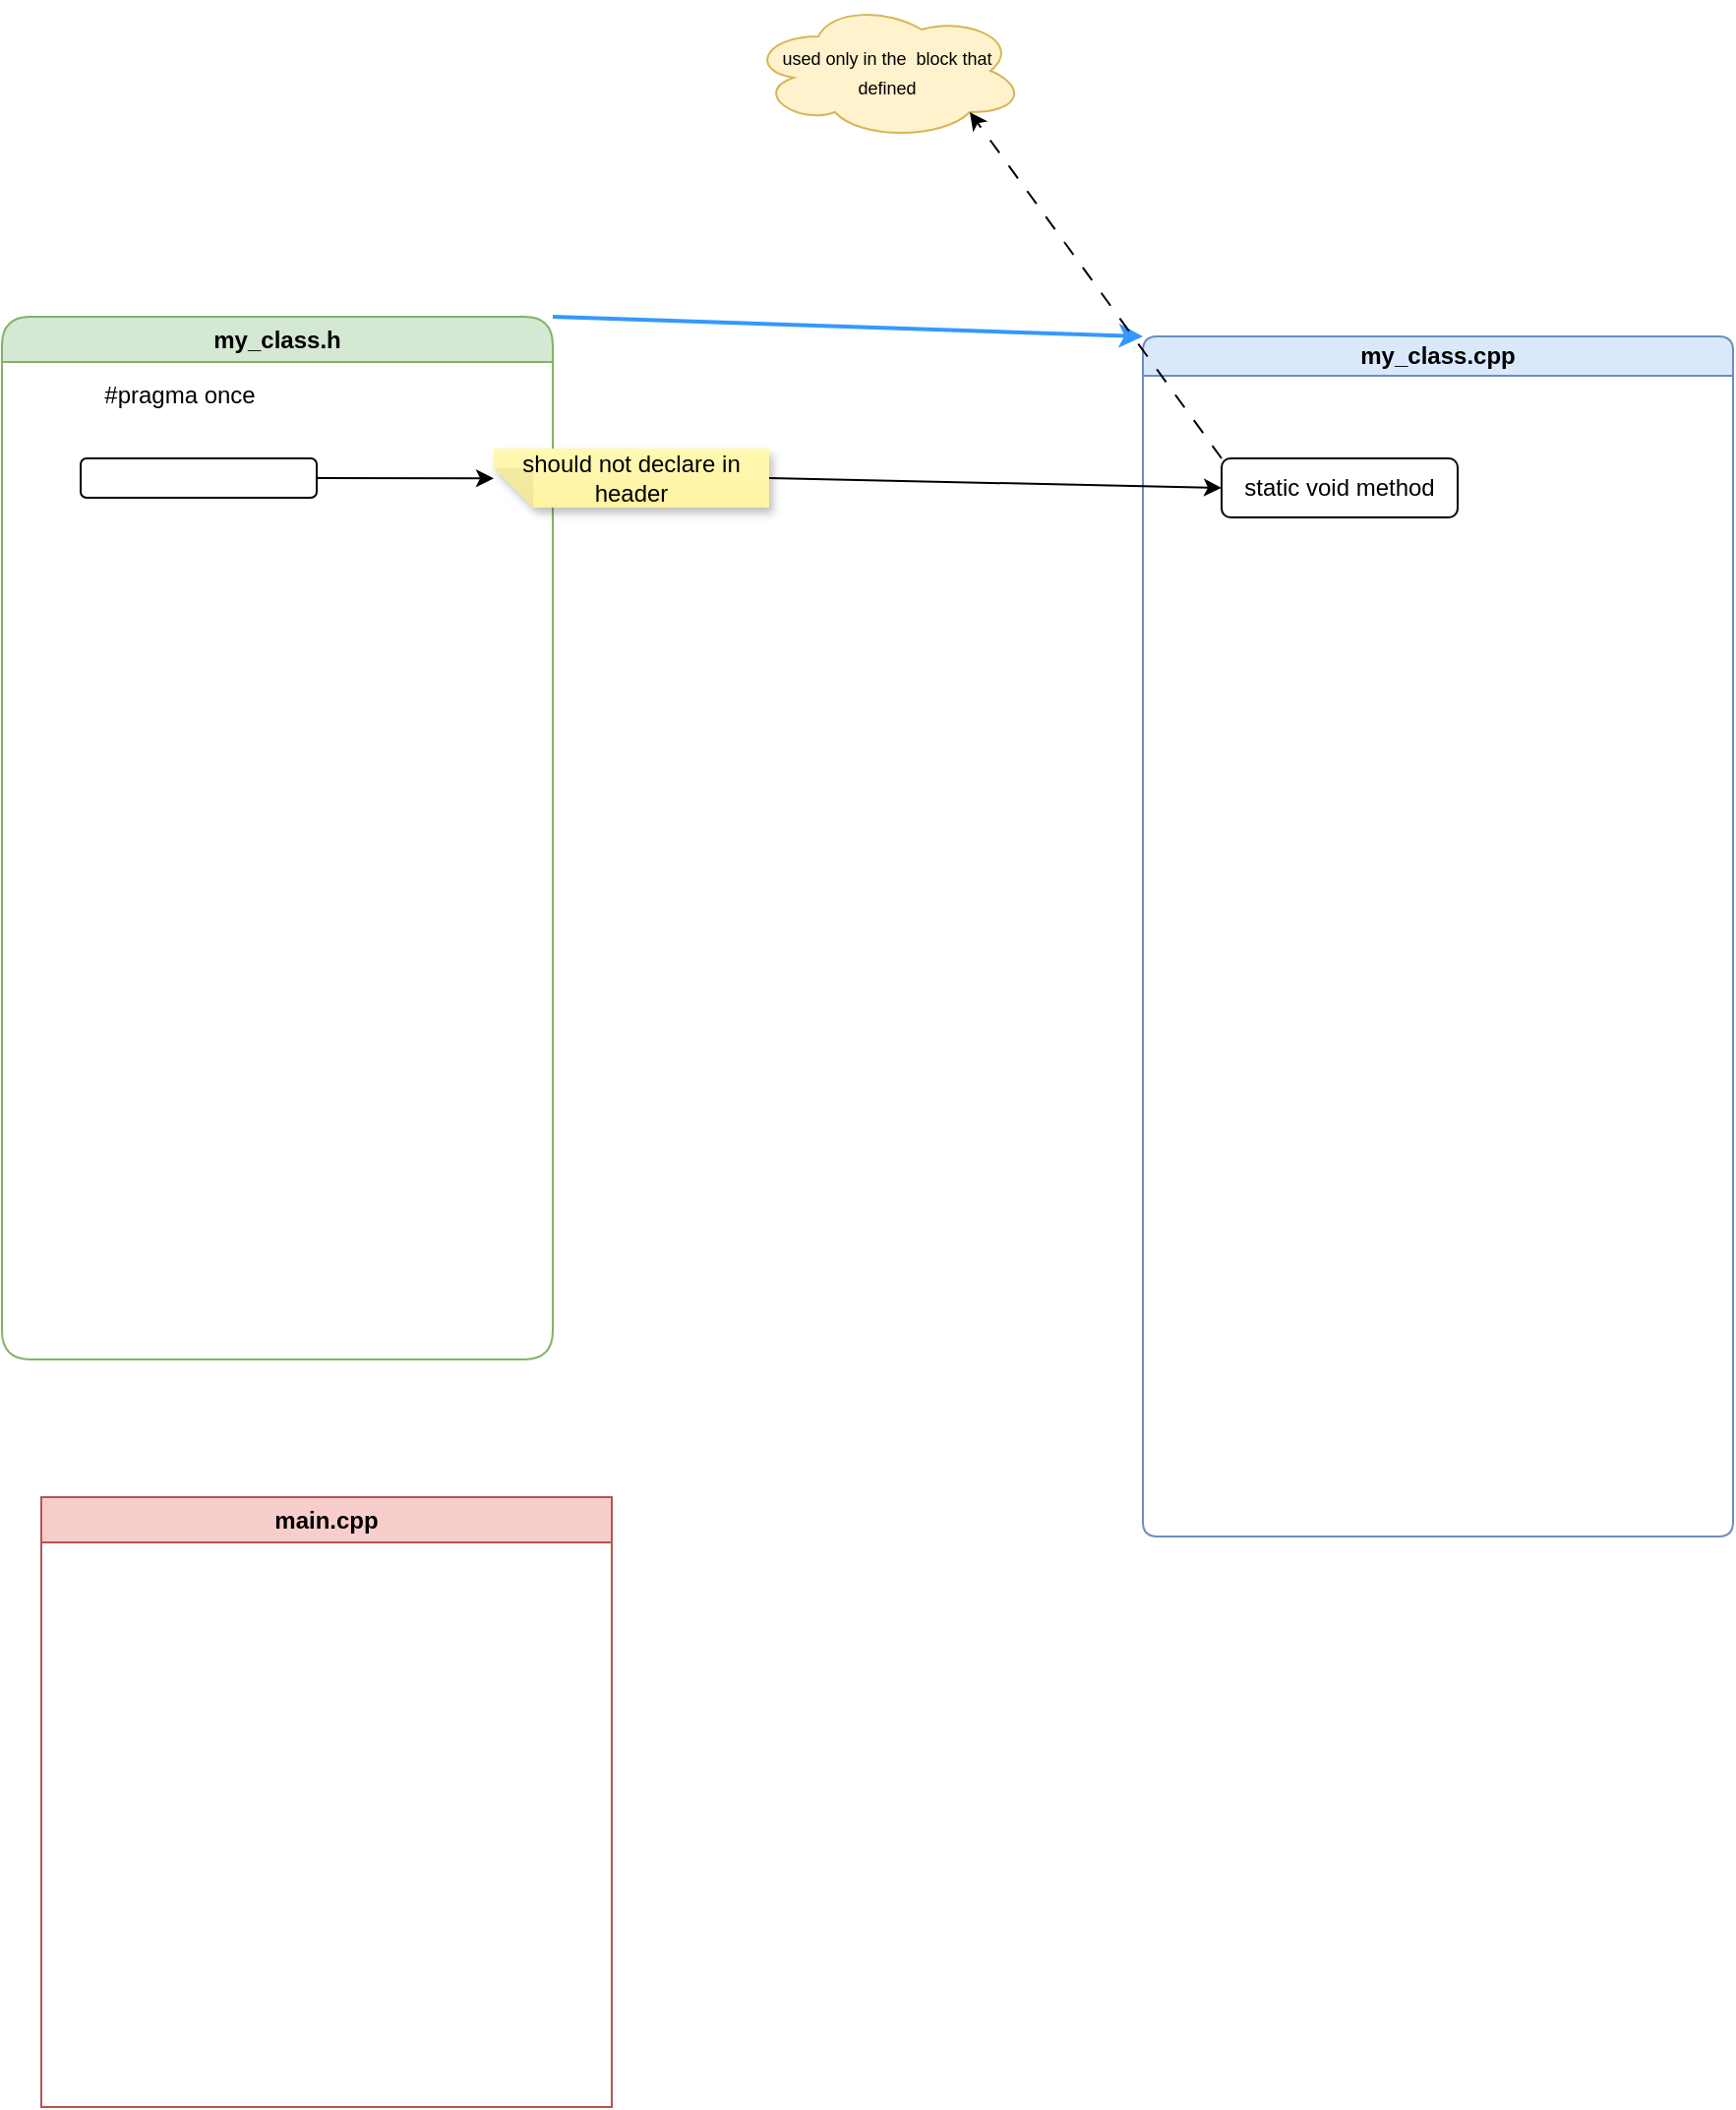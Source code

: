 <mxfile>
    <diagram name="Page-1" id="2zioo83s16DX7Tl0C2Zv">
        <mxGraphModel dx="990" dy="4709" grid="1" gridSize="10" guides="1" tooltips="1" connect="1" arrows="1" fold="1" page="1" pageScale="1" pageWidth="4681" pageHeight="3300" math="0" shadow="0">
            <root>
                <mxCell id="0"/>
                <mxCell id="1" parent="0"/>
                <mxCell id="7Ru0jLsbH5EKcZHn-sVH-3" style="rounded=0;orthogonalLoop=1;jettySize=auto;html=1;exitX=1;exitY=0;exitDx=0;exitDy=0;entryX=0;entryY=0;entryDx=0;entryDy=0;strokeWidth=2;strokeColor=#3399FF;" parent="1" source="9a8qMosVaYQrsiDTp7nS-1" target="7Ru0jLsbH5EKcZHn-sVH-1" edge="1">
                    <mxGeometry relative="1" as="geometry"/>
                </mxCell>
                <mxCell id="9a8qMosVaYQrsiDTp7nS-1" value="my_class.h" style="swimlane;whiteSpace=wrap;html=1;rounded=1;arcSize=21;startSize=23;fillColor=#d5e8d4;strokeColor=#82b366;" parent="1" vertex="1">
                    <mxGeometry x="190" y="80" width="280" height="530" as="geometry">
                        <mxRectangle x="190" y="80" width="110" height="30" as="alternateBounds"/>
                    </mxGeometry>
                </mxCell>
                <mxCell id="7Ru0jLsbH5EKcZHn-sVH-1" value="my_class.cpp" style="swimlane;whiteSpace=wrap;html=1;rounded=1;arcSize=12;startSize=20;fillColor=#dae8fc;strokeColor=#6c8ebf;" parent="1" vertex="1">
                    <mxGeometry x="770" y="90" width="300" height="610" as="geometry"/>
                </mxCell>
                <mxCell id="7Ru0jLsbH5EKcZHn-sVH-4" value="static void method" style="rounded=1;whiteSpace=wrap;html=1;" parent="7Ru0jLsbH5EKcZHn-sVH-1" vertex="1">
                    <mxGeometry x="40" y="62" width="120" height="30" as="geometry"/>
                </mxCell>
                <mxCell id="7Ru0jLsbH5EKcZHn-sVH-12" style="rounded=0;orthogonalLoop=1;jettySize=auto;html=1;exitX=1;exitY=0.5;exitDx=0;exitDy=0;entryX=1;entryY=0.495;entryDx=0;entryDy=0;entryPerimeter=0;" parent="1" source="7Ru0jLsbH5EKcZHn-sVH-6" target="7Ru0jLsbH5EKcZHn-sVH-9" edge="1">
                    <mxGeometry relative="1" as="geometry"/>
                </mxCell>
                <mxCell id="7Ru0jLsbH5EKcZHn-sVH-6" value="" style="rounded=1;whiteSpace=wrap;html=1;" parent="1" vertex="1">
                    <mxGeometry x="230" y="152" width="120" height="20" as="geometry"/>
                </mxCell>
                <mxCell id="7Ru0jLsbH5EKcZHn-sVH-13" style="rounded=0;orthogonalLoop=1;jettySize=auto;html=1;exitX=0;exitY=0.5;exitDx=0;exitDy=0;exitPerimeter=0;entryX=0;entryY=0.5;entryDx=0;entryDy=0;" parent="1" source="7Ru0jLsbH5EKcZHn-sVH-9" target="7Ru0jLsbH5EKcZHn-sVH-4" edge="1">
                    <mxGeometry relative="1" as="geometry"/>
                </mxCell>
                <mxCell id="7Ru0jLsbH5EKcZHn-sVH-9" value="should not declare in header" style="shape=note;whiteSpace=wrap;html=1;backgroundOutline=1;fontColor=#000000;darkOpacity=0.05;fillColor=#FFF9B2;strokeColor=none;fillStyle=solid;direction=west;gradientDirection=north;gradientColor=#FFF2A1;shadow=1;size=20;pointerEvents=1;" parent="1" vertex="1">
                    <mxGeometry x="440" y="147" width="140" height="30" as="geometry"/>
                </mxCell>
                <mxCell id="7Ru0jLsbH5EKcZHn-sVH-15" value="main.cpp" style="swimlane;whiteSpace=wrap;html=1;fillColor=#f8cecc;strokeColor=#b85450;" parent="1" vertex="1">
                    <mxGeometry x="210" y="680" width="290" height="310" as="geometry"/>
                </mxCell>
                <mxCell id="6jgR9pV2GnDQLHaatt_o-4" value="#pragma once" style="text;html=1;align=center;verticalAlign=middle;resizable=0;points=[];autosize=1;strokeColor=none;fillColor=none;" parent="1" vertex="1">
                    <mxGeometry x="230" y="105" width="100" height="30" as="geometry"/>
                </mxCell>
                <mxCell id="KxGmBfHFkdDxSSpCDwrf-4" value="&lt;font style=&quot;font-size: 9px;&quot;&gt;used only in the&amp;nbsp; block that defined&lt;/font&gt;" style="ellipse;shape=cloud;whiteSpace=wrap;html=1;align=center;fillColor=#fff2cc;strokeColor=#d6b656;" parent="1" vertex="1">
                    <mxGeometry x="570" y="-80" width="140" height="70" as="geometry"/>
                </mxCell>
                <mxCell id="KxGmBfHFkdDxSSpCDwrf-2" style="rounded=0;orthogonalLoop=1;jettySize=auto;html=1;exitX=0;exitY=0;exitDx=0;exitDy=0;dashed=1;dashPattern=8 8;entryX=0.8;entryY=0.8;entryDx=0;entryDy=0;entryPerimeter=0;" parent="1" source="7Ru0jLsbH5EKcZHn-sVH-4" target="KxGmBfHFkdDxSSpCDwrf-4" edge="1">
                    <mxGeometry relative="1" as="geometry">
                        <mxPoint x="760" y="20" as="targetPoint"/>
                    </mxGeometry>
                </mxCell>
            </root>
        </mxGraphModel>
    </diagram>
</mxfile>